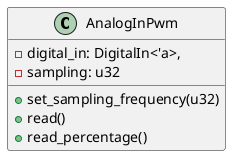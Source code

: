 @startuml analog
class AnalogInPwm {
    -digital_in: DigitalIn<'a>,
    -sampling: u32
    +set_sampling_frequency(u32)
    +read()
    +read_percentage()
}

@enduml